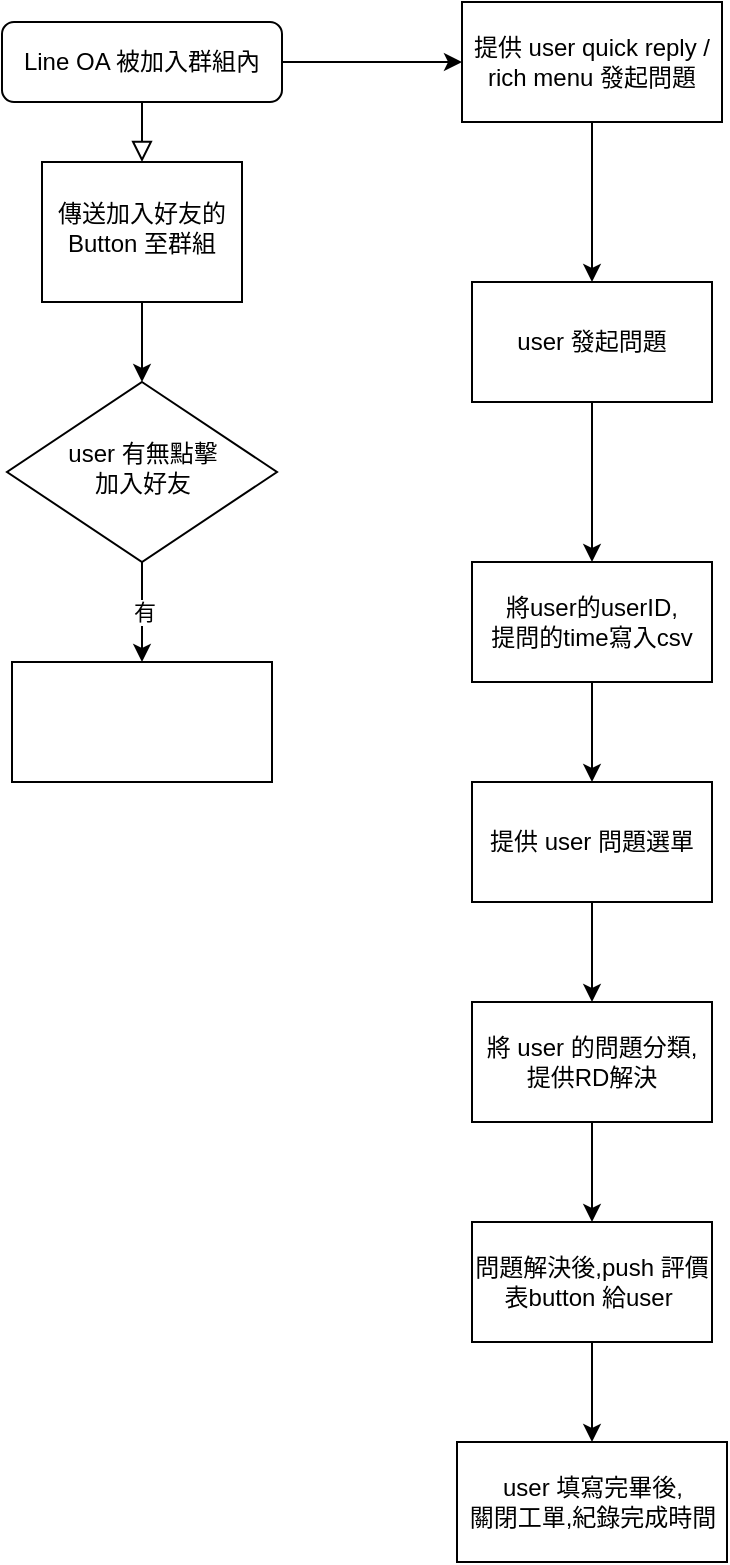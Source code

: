 <mxfile version="22.0.6" type="device">
  <diagram id="C5RBs43oDa-KdzZeNtuy" name="Page-1">
    <mxGraphModel dx="954" dy="524" grid="1" gridSize="10" guides="1" tooltips="1" connect="1" arrows="1" fold="1" page="1" pageScale="1" pageWidth="827" pageHeight="1169" math="0" shadow="0">
      <root>
        <mxCell id="WIyWlLk6GJQsqaUBKTNV-0" />
        <mxCell id="WIyWlLk6GJQsqaUBKTNV-1" parent="WIyWlLk6GJQsqaUBKTNV-0" />
        <mxCell id="WIyWlLk6GJQsqaUBKTNV-2" value="" style="rounded=0;html=1;jettySize=auto;orthogonalLoop=1;fontSize=11;endArrow=block;endFill=0;endSize=8;strokeWidth=1;shadow=0;labelBackgroundColor=none;edgeStyle=orthogonalEdgeStyle;" parent="WIyWlLk6GJQsqaUBKTNV-1" source="WIyWlLk6GJQsqaUBKTNV-3" target="WIyWlLk6GJQsqaUBKTNV-6" edge="1">
          <mxGeometry relative="1" as="geometry" />
        </mxCell>
        <mxCell id="61XhHHZvJd8nYWtLTeT4-10" value="" style="edgeStyle=orthogonalEdgeStyle;rounded=0;orthogonalLoop=1;jettySize=auto;html=1;" parent="WIyWlLk6GJQsqaUBKTNV-1" source="WIyWlLk6GJQsqaUBKTNV-3" target="61XhHHZvJd8nYWtLTeT4-9" edge="1">
          <mxGeometry relative="1" as="geometry" />
        </mxCell>
        <mxCell id="WIyWlLk6GJQsqaUBKTNV-3" value="Line OA 被加入群組內" style="rounded=1;whiteSpace=wrap;html=1;fontSize=12;glass=0;strokeWidth=1;shadow=0;" parent="WIyWlLk6GJQsqaUBKTNV-1" vertex="1">
          <mxGeometry x="160" y="10" width="140" height="40" as="geometry" />
        </mxCell>
        <mxCell id="61XhHHZvJd8nYWtLTeT4-1" value="" style="edgeStyle=orthogonalEdgeStyle;rounded=0;orthogonalLoop=1;jettySize=auto;html=1;" parent="WIyWlLk6GJQsqaUBKTNV-1" source="WIyWlLk6GJQsqaUBKTNV-6" target="61XhHHZvJd8nYWtLTeT4-0" edge="1">
          <mxGeometry relative="1" as="geometry" />
        </mxCell>
        <mxCell id="WIyWlLk6GJQsqaUBKTNV-6" value="傳送加入好友的Button 至群組" style="whiteSpace=wrap;html=1;shadow=0;fontFamily=Helvetica;fontSize=12;align=center;strokeWidth=1;spacing=6;spacingTop=-4;rounded=0;" parent="WIyWlLk6GJQsqaUBKTNV-1" vertex="1">
          <mxGeometry x="180" y="80" width="100" height="70" as="geometry" />
        </mxCell>
        <mxCell id="61XhHHZvJd8nYWtLTeT4-7" value="" style="edgeStyle=orthogonalEdgeStyle;rounded=0;orthogonalLoop=1;jettySize=auto;html=1;" parent="WIyWlLk6GJQsqaUBKTNV-1" source="61XhHHZvJd8nYWtLTeT4-0" target="61XhHHZvJd8nYWtLTeT4-6" edge="1">
          <mxGeometry relative="1" as="geometry" />
        </mxCell>
        <mxCell id="61XhHHZvJd8nYWtLTeT4-8" value="有" style="edgeLabel;html=1;align=center;verticalAlign=middle;resizable=0;points=[];" parent="61XhHHZvJd8nYWtLTeT4-7" vertex="1" connectable="0">
          <mxGeometry x="-0.017" y="1" relative="1" as="geometry">
            <mxPoint as="offset" />
          </mxGeometry>
        </mxCell>
        <mxCell id="61XhHHZvJd8nYWtLTeT4-0" value="user 有無點擊&lt;br&gt;加入好友" style="rounded=0;whiteSpace=wrap;html=1;shadow=0;strokeWidth=1;spacing=6;spacingTop=-4;shape=rhombus;perimeter=rhombusPerimeter;" parent="WIyWlLk6GJQsqaUBKTNV-1" vertex="1">
          <mxGeometry x="162.5" y="190" width="135" height="90" as="geometry" />
        </mxCell>
        <mxCell id="61XhHHZvJd8nYWtLTeT4-6" value="" style="rounded=0;whiteSpace=wrap;html=1;shadow=0;strokeWidth=1;spacing=6;spacingTop=-4;" parent="WIyWlLk6GJQsqaUBKTNV-1" vertex="1">
          <mxGeometry x="165" y="330" width="130" height="60" as="geometry" />
        </mxCell>
        <mxCell id="61XhHHZvJd8nYWtLTeT4-12" value="" style="edgeStyle=orthogonalEdgeStyle;rounded=0;orthogonalLoop=1;jettySize=auto;html=1;" parent="WIyWlLk6GJQsqaUBKTNV-1" source="61XhHHZvJd8nYWtLTeT4-9" target="61XhHHZvJd8nYWtLTeT4-11" edge="1">
          <mxGeometry relative="1" as="geometry" />
        </mxCell>
        <mxCell id="61XhHHZvJd8nYWtLTeT4-9" value="提供 user quick reply / rich menu 發起問題" style="whiteSpace=wrap;html=1;rounded=0;glass=0;strokeWidth=1;shadow=0;" parent="WIyWlLk6GJQsqaUBKTNV-1" vertex="1">
          <mxGeometry x="390" width="130" height="60" as="geometry" />
        </mxCell>
        <mxCell id="61XhHHZvJd8nYWtLTeT4-14" value="" style="edgeStyle=orthogonalEdgeStyle;rounded=0;orthogonalLoop=1;jettySize=auto;html=1;" parent="WIyWlLk6GJQsqaUBKTNV-1" source="61XhHHZvJd8nYWtLTeT4-11" target="61XhHHZvJd8nYWtLTeT4-13" edge="1">
          <mxGeometry relative="1" as="geometry" />
        </mxCell>
        <mxCell id="61XhHHZvJd8nYWtLTeT4-11" value="user 發起問題" style="whiteSpace=wrap;html=1;rounded=0;glass=0;strokeWidth=1;shadow=0;" parent="WIyWlLk6GJQsqaUBKTNV-1" vertex="1">
          <mxGeometry x="395" y="140" width="120" height="60" as="geometry" />
        </mxCell>
        <mxCell id="61XhHHZvJd8nYWtLTeT4-18" value="" style="edgeStyle=orthogonalEdgeStyle;rounded=0;orthogonalLoop=1;jettySize=auto;html=1;" parent="WIyWlLk6GJQsqaUBKTNV-1" source="61XhHHZvJd8nYWtLTeT4-13" target="61XhHHZvJd8nYWtLTeT4-17" edge="1">
          <mxGeometry relative="1" as="geometry" />
        </mxCell>
        <mxCell id="61XhHHZvJd8nYWtLTeT4-13" value="將user的userID,&lt;br&gt;提問的time寫入csv" style="rounded=0;whiteSpace=wrap;html=1;glass=0;strokeWidth=1;shadow=0;" parent="WIyWlLk6GJQsqaUBKTNV-1" vertex="1">
          <mxGeometry x="395" y="280" width="120" height="60" as="geometry" />
        </mxCell>
        <mxCell id="61XhHHZvJd8nYWtLTeT4-20" value="" style="edgeStyle=orthogonalEdgeStyle;rounded=0;orthogonalLoop=1;jettySize=auto;html=1;" parent="WIyWlLk6GJQsqaUBKTNV-1" source="61XhHHZvJd8nYWtLTeT4-17" target="61XhHHZvJd8nYWtLTeT4-19" edge="1">
          <mxGeometry relative="1" as="geometry" />
        </mxCell>
        <mxCell id="61XhHHZvJd8nYWtLTeT4-17" value="提供 user 問題選單" style="whiteSpace=wrap;html=1;rounded=0;glass=0;strokeWidth=1;shadow=0;" parent="WIyWlLk6GJQsqaUBKTNV-1" vertex="1">
          <mxGeometry x="395" y="390" width="120" height="60" as="geometry" />
        </mxCell>
        <mxCell id="61XhHHZvJd8nYWtLTeT4-22" value="" style="edgeStyle=orthogonalEdgeStyle;rounded=0;orthogonalLoop=1;jettySize=auto;html=1;" parent="WIyWlLk6GJQsqaUBKTNV-1" source="61XhHHZvJd8nYWtLTeT4-19" target="61XhHHZvJd8nYWtLTeT4-21" edge="1">
          <mxGeometry relative="1" as="geometry" />
        </mxCell>
        <mxCell id="61XhHHZvJd8nYWtLTeT4-19" value="將 user 的問題分類,&lt;br&gt;提供RD解決" style="rounded=0;whiteSpace=wrap;html=1;glass=0;strokeWidth=1;shadow=0;" parent="WIyWlLk6GJQsqaUBKTNV-1" vertex="1">
          <mxGeometry x="395" y="500" width="120" height="60" as="geometry" />
        </mxCell>
        <mxCell id="61XhHHZvJd8nYWtLTeT4-24" value="" style="edgeStyle=orthogonalEdgeStyle;rounded=0;orthogonalLoop=1;jettySize=auto;html=1;" parent="WIyWlLk6GJQsqaUBKTNV-1" source="61XhHHZvJd8nYWtLTeT4-21" target="61XhHHZvJd8nYWtLTeT4-23" edge="1">
          <mxGeometry relative="1" as="geometry" />
        </mxCell>
        <mxCell id="61XhHHZvJd8nYWtLTeT4-21" value="問題解決後,push 評價表button 給user&amp;nbsp;" style="rounded=0;whiteSpace=wrap;html=1;glass=0;strokeWidth=1;shadow=0;" parent="WIyWlLk6GJQsqaUBKTNV-1" vertex="1">
          <mxGeometry x="395" y="610" width="120" height="60" as="geometry" />
        </mxCell>
        <mxCell id="61XhHHZvJd8nYWtLTeT4-23" value="user 填寫完畢後,&lt;br&gt;關閉工單,紀錄完成時間" style="rounded=0;whiteSpace=wrap;html=1;glass=0;strokeWidth=1;shadow=0;" parent="WIyWlLk6GJQsqaUBKTNV-1" vertex="1">
          <mxGeometry x="387.5" y="720" width="135" height="60" as="geometry" />
        </mxCell>
      </root>
    </mxGraphModel>
  </diagram>
</mxfile>
